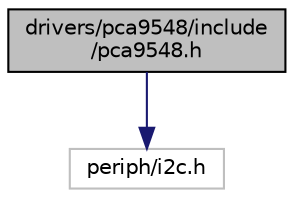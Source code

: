 digraph "drivers/pca9548/include/pca9548.h"
{
 // LATEX_PDF_SIZE
  bgcolor="transparent";
  edge [fontname="Helvetica",fontsize="10",labelfontname="Helvetica",labelfontsize="10"];
  node [fontname="Helvetica",fontsize="10",shape=record];
  Node1 [label="drivers/pca9548/include\l/pca9548.h",height=0.2,width=0.4,color="black", fillcolor="grey75", style="filled", fontcolor="black",tooltip="Common controllers API and datas."];
  Node1 -> Node2 [color="midnightblue",fontsize="10",style="solid",fontname="Helvetica"];
  Node2 [label="periph/i2c.h",height=0.2,width=0.4,color="grey75",tooltip=" "];
}
